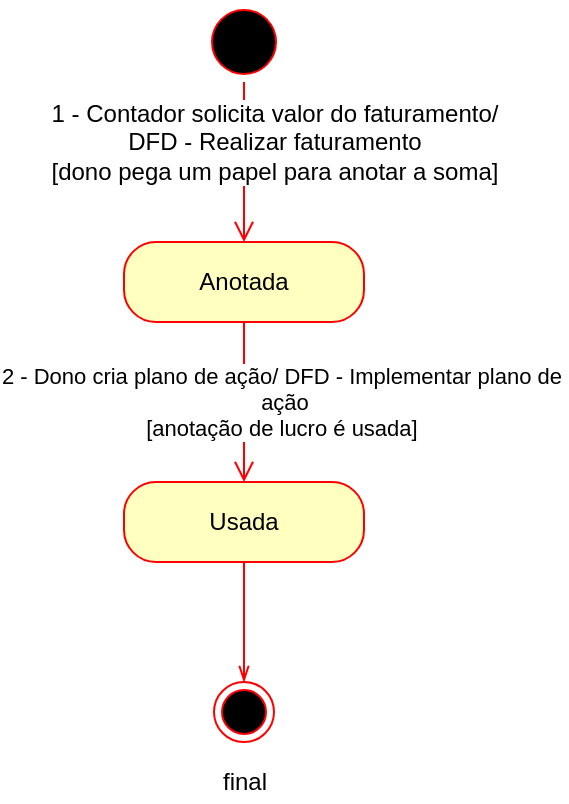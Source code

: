 <mxfile version="13.1.1" type="device"><diagram id="oOBo6oCrgPSUEcmUvzrz" name="Page-1"><mxGraphModel dx="868" dy="433" grid="1" gridSize="10" guides="1" tooltips="1" connect="1" arrows="1" fold="1" page="1" pageScale="1" pageWidth="827" pageHeight="1169" math="0" shadow="0"><root><mxCell id="0"/><mxCell id="1" parent="0"/><mxCell id="MkVZXI5T7nDG7Dsxy7Ij-1" value="" style="ellipse;html=1;shape=endState;fillColor=#000000;strokeColor=#ff0000;" parent="1" vertex="1"><mxGeometry x="245" y="360" width="30" height="30" as="geometry"/></mxCell><mxCell id="MkVZXI5T7nDG7Dsxy7Ij-2" value="" style="ellipse;html=1;shape=startState;fillColor=#000000;strokeColor=#ff0000;" parent="1" vertex="1"><mxGeometry x="240" y="20" width="40" height="40" as="geometry"/></mxCell><mxCell id="MkVZXI5T7nDG7Dsxy7Ij-3" value="" style="edgeStyle=orthogonalEdgeStyle;html=1;verticalAlign=bottom;endArrow=open;endSize=8;strokeColor=#ff0000;" parent="1" source="MkVZXI5T7nDG7Dsxy7Ij-2" target="MkVZXI5T7nDG7Dsxy7Ij-4" edge="1"><mxGeometry relative="1" as="geometry"><mxPoint x="255" y="130" as="targetPoint"/><Array as="points"><mxPoint x="260" y="130"/></Array></mxGeometry></mxCell><mxCell id="MkVZXI5T7nDG7Dsxy7Ij-15" value="1 - Contador solicita valor do faturamento/&lt;br&gt;DFD - Realizar faturamento &lt;br&gt;[dono pega um papel para anotar a soma]" style="text;html=1;align=center;verticalAlign=middle;resizable=0;points=[];labelBackgroundColor=#ffffff;" parent="MkVZXI5T7nDG7Dsxy7Ij-3" vertex="1" connectable="0"><mxGeometry x="1" y="37" relative="1" as="geometry"><mxPoint x="-22" y="-50" as="offset"/></mxGeometry></mxCell><mxCell id="MkVZXI5T7nDG7Dsxy7Ij-4" value="Anotada" style="rounded=1;whiteSpace=wrap;html=1;arcSize=40;fontColor=#000000;fillColor=#ffffc0;strokeColor=#ff0000;" parent="1" vertex="1"><mxGeometry x="200" y="140" width="120" height="40" as="geometry"/></mxCell><mxCell id="MkVZXI5T7nDG7Dsxy7Ij-5" value="" style="edgeStyle=orthogonalEdgeStyle;html=1;verticalAlign=bottom;endArrow=open;endSize=8;strokeColor=#ff0000;entryX=0.5;entryY=0;entryDx=0;entryDy=0;exitX=0.5;exitY=1;exitDx=0;exitDy=0;" parent="1" target="MkVZXI5T7nDG7Dsxy7Ij-6" edge="1" source="MkVZXI5T7nDG7Dsxy7Ij-4"><mxGeometry relative="1" as="geometry"><mxPoint x="259.76" y="240" as="targetPoint"/><mxPoint x="260" y="190" as="sourcePoint"/><Array as="points"/></mxGeometry></mxCell><mxCell id="A_2bnNIXCKgnWmvAYgFz-1" value="2 - Dono cria plano de ação/ DFD - Implementar plano de&amp;nbsp;&lt;br&gt;ação&lt;br&gt;[anotação de lucro é usada]&amp;nbsp;" style="edgeStyle=orthogonalEdgeStyle;rounded=0;orthogonalLoop=1;jettySize=auto;html=1;exitX=0.5;exitY=1;exitDx=0;exitDy=0;endArrow=openThin;endFill=0;strokeColor=#FF0000;" parent="1" source="MkVZXI5T7nDG7Dsxy7Ij-6" edge="1"><mxGeometry x="-1" y="82" relative="1" as="geometry"><mxPoint x="260" y="360" as="targetPoint"/><mxPoint x="-62" y="-80" as="offset"/></mxGeometry></mxCell><mxCell id="MkVZXI5T7nDG7Dsxy7Ij-6" value="Usada" style="rounded=1;whiteSpace=wrap;html=1;arcSize=40;fontColor=#000000;fillColor=#ffffc0;strokeColor=#ff0000;" parent="1" vertex="1"><mxGeometry x="200" y="260" width="120" height="40" as="geometry"/></mxCell><mxCell id="4isHOpw2lFYsaB5taBBd-12" value="final" style="text;html=1;align=center;verticalAlign=middle;resizable=0;points=[];autosize=1;" parent="1" vertex="1"><mxGeometry x="240" y="400" width="40" height="20" as="geometry"/></mxCell></root></mxGraphModel></diagram></mxfile>